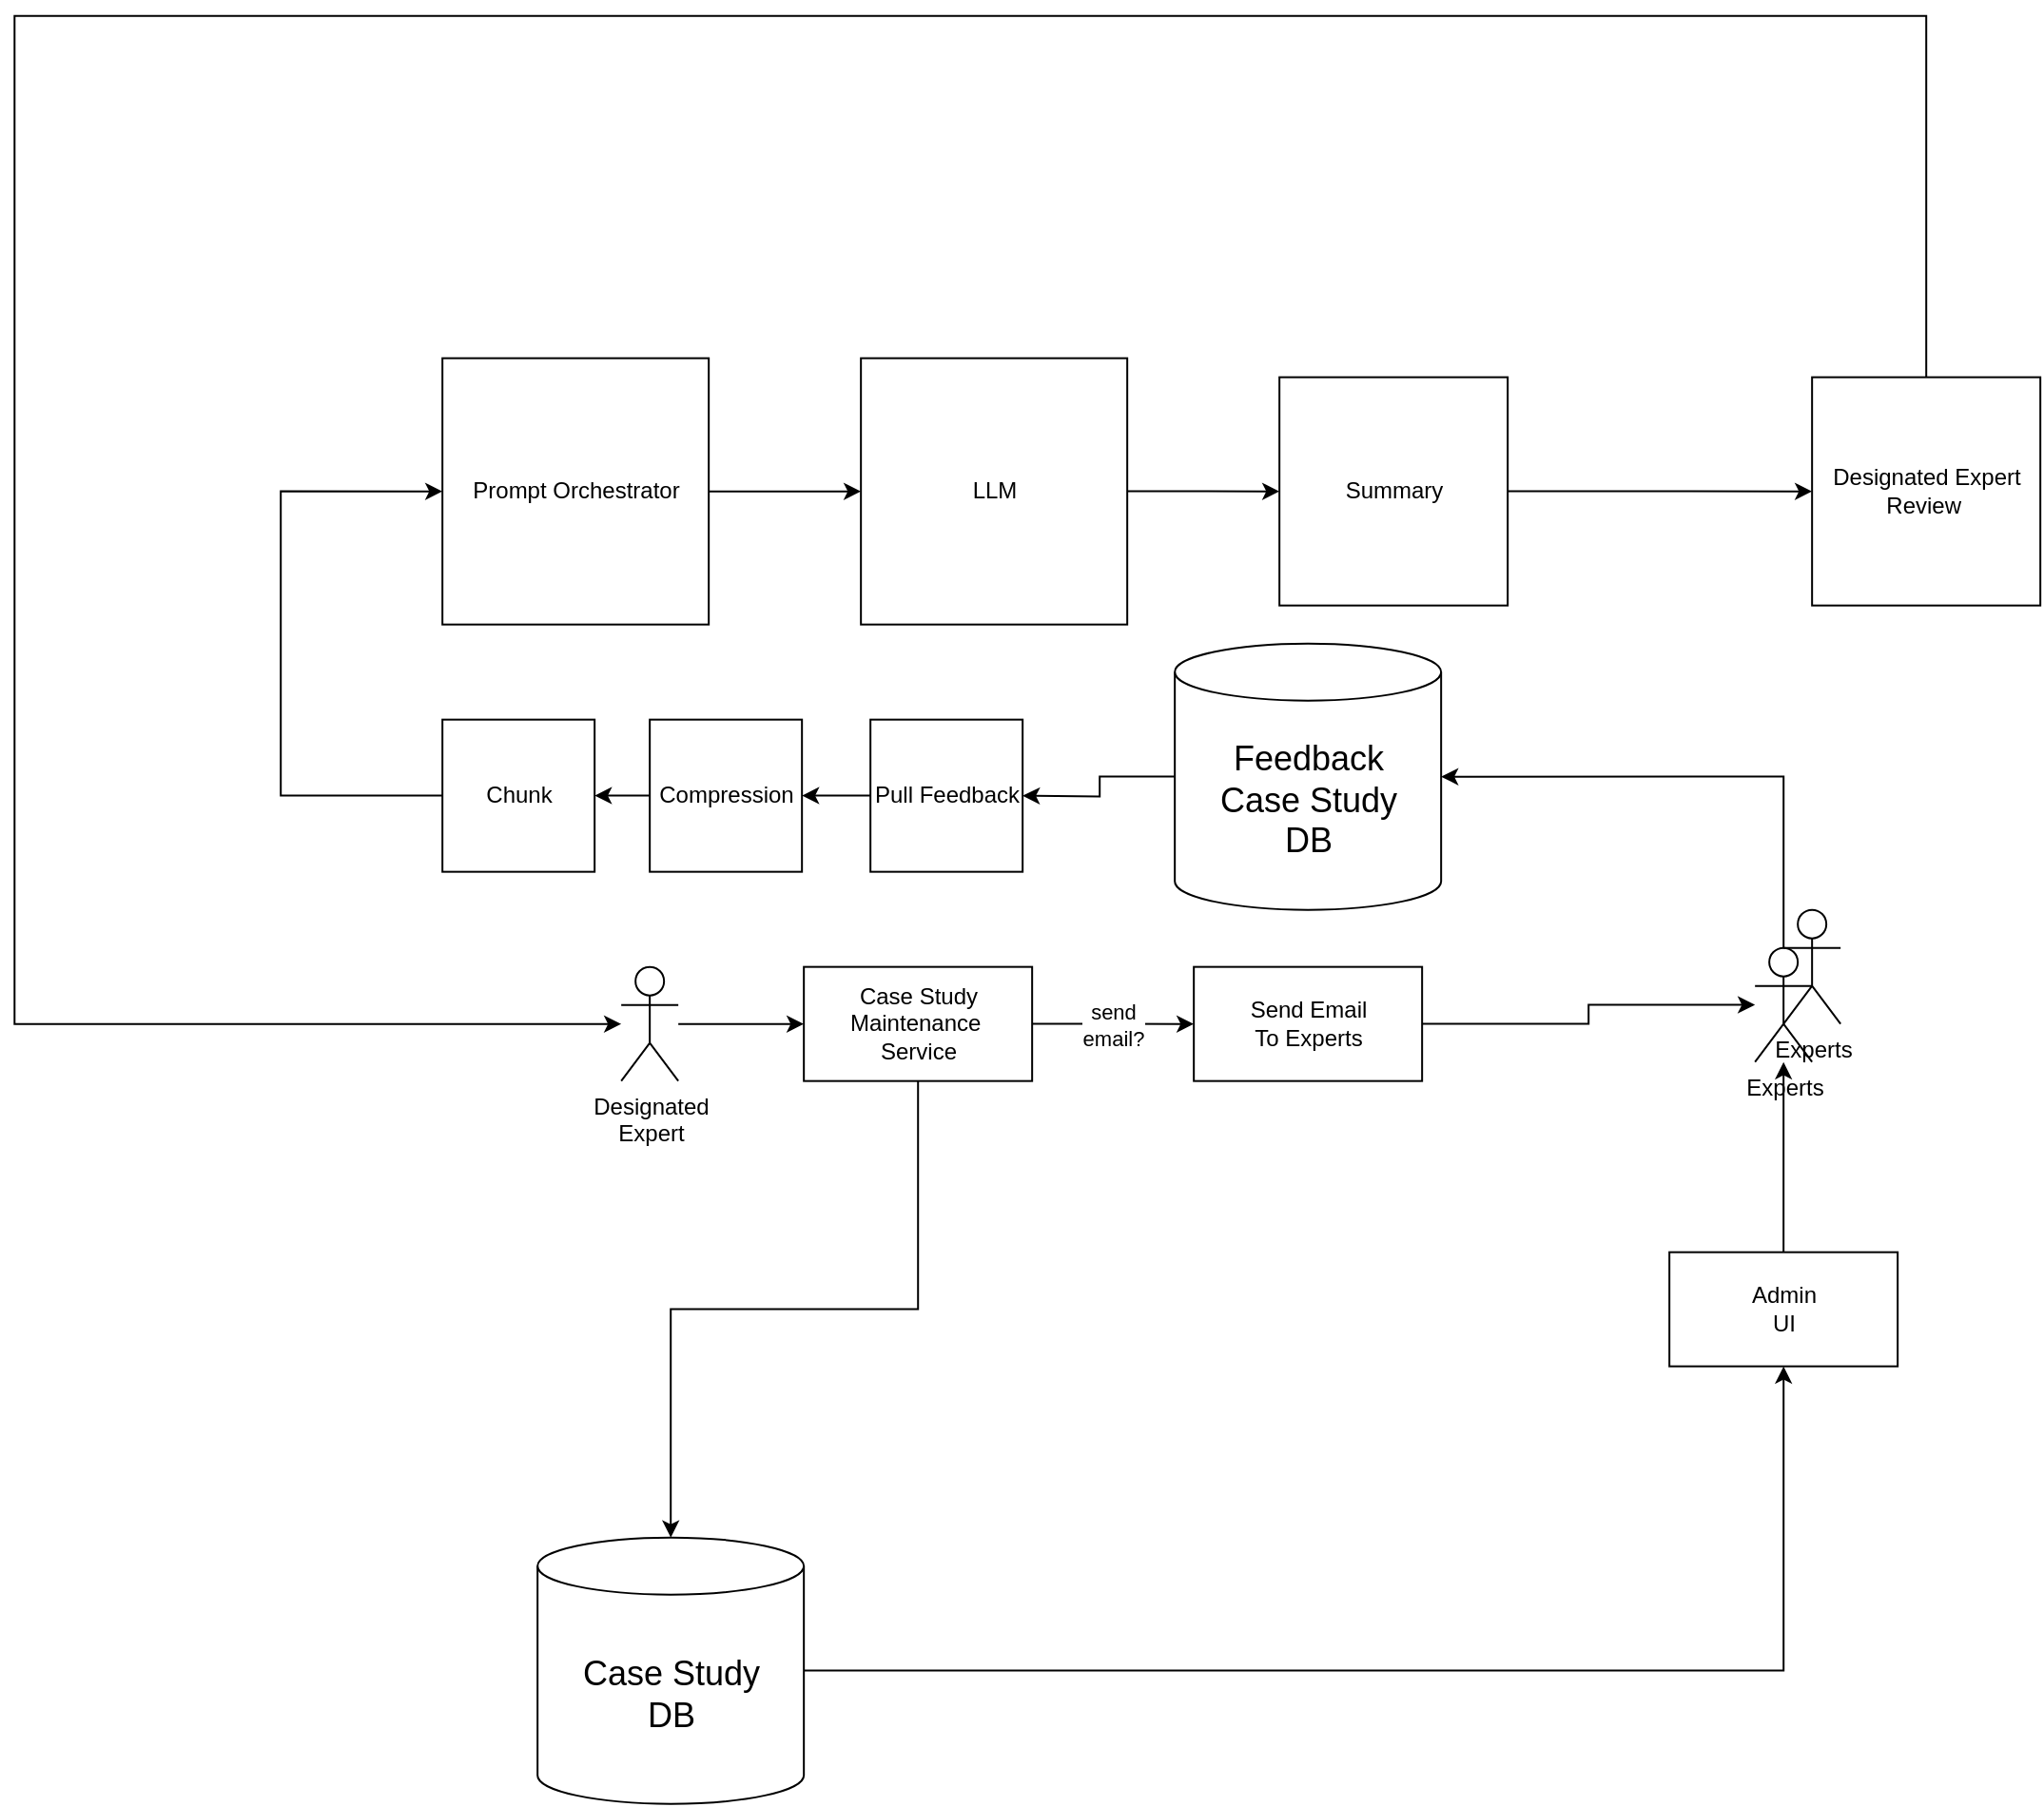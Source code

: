 <mxfile>
    <diagram id="wn6kk4p69XgS1Rjg7Bnc" name="Case Study Feedback">
        <mxGraphModel dx="6113" dy="1473" grid="1" gridSize="10" guides="1" tooltips="1" connect="1" arrows="1" fold="1" page="1" pageScale="1" pageWidth="850" pageHeight="1100" math="0" shadow="0">
            <root>
                <mxCell id="0"/>
                <mxCell id="1" parent="0"/>
                <mxCell id="112" value="&lt;div style=&quot;font-size: 18px;&quot;&gt;Case Study&lt;/div&gt;&lt;div style=&quot;font-size: 18px;&quot;&gt;DB&lt;/div&gt;" style="shape=cylinder3;whiteSpace=wrap;html=1;boundedLbl=1;backgroundOutline=1;size=15;" parent="1" vertex="1">
                    <mxGeometry x="344.58" y="3070.33" width="140" height="140" as="geometry"/>
                </mxCell>
                <mxCell id="113" value="Designated&lt;br&gt;Expert" style="shape=umlActor;verticalLabelPosition=bottom;verticalAlign=top;html=1;outlineConnect=0;" parent="1" vertex="1">
                    <mxGeometry x="388.58" y="2770.33" width="30" height="60" as="geometry"/>
                </mxCell>
                <mxCell id="114" style="edgeStyle=orthogonalEdgeStyle;rounded=0;orthogonalLoop=1;jettySize=auto;html=1;" parent="1" source="116" target="112" edge="1">
                    <mxGeometry relative="1" as="geometry"/>
                </mxCell>
                <mxCell id="115" value="send&lt;br&gt;email?" style="edgeStyle=orthogonalEdgeStyle;rounded=0;orthogonalLoop=1;jettySize=auto;html=1;entryX=0;entryY=0.5;entryDx=0;entryDy=0;" parent="1" source="116" edge="1">
                    <mxGeometry relative="1" as="geometry">
                        <mxPoint x="689.58" y="2800.33" as="targetPoint"/>
                    </mxGeometry>
                </mxCell>
                <mxCell id="116" value="Case Study&lt;br&gt;Maintenance&amp;nbsp;&lt;br&gt;Service" style="rounded=0;whiteSpace=wrap;html=1;" parent="1" vertex="1">
                    <mxGeometry x="484.58" y="2770.33" width="120" height="60" as="geometry"/>
                </mxCell>
                <mxCell id="117" style="edgeStyle=orthogonalEdgeStyle;rounded=0;orthogonalLoop=1;jettySize=auto;html=1;" parent="1" source="113" target="116" edge="1">
                    <mxGeometry relative="1" as="geometry"/>
                </mxCell>
                <mxCell id="118" value="Send Email&lt;br&gt;To Experts" style="rounded=0;whiteSpace=wrap;html=1;" parent="1" vertex="1">
                    <mxGeometry x="689.58" y="2770.33" width="120" height="60" as="geometry"/>
                </mxCell>
                <mxCell id="119" value="" style="group" parent="1" vertex="1" connectable="0">
                    <mxGeometry x="984.58" y="2740.33" width="45" height="80" as="geometry"/>
                </mxCell>
                <mxCell id="120" value="Experts" style="shape=umlActor;verticalLabelPosition=bottom;verticalAlign=top;html=1;outlineConnect=0;" parent="119" vertex="1">
                    <mxGeometry y="20" width="30" height="60" as="geometry"/>
                </mxCell>
                <mxCell id="121" value="Experts" style="shape=umlActor;verticalLabelPosition=bottom;verticalAlign=top;html=1;outlineConnect=0;" parent="119" vertex="1">
                    <mxGeometry x="15" width="30" height="60" as="geometry"/>
                </mxCell>
                <mxCell id="122" style="edgeStyle=orthogonalEdgeStyle;rounded=0;orthogonalLoop=1;jettySize=auto;html=1;" parent="1" source="118" target="120" edge="1">
                    <mxGeometry relative="1" as="geometry"/>
                </mxCell>
                <mxCell id="123" value="" style="edgeStyle=orthogonalEdgeStyle;rounded=0;orthogonalLoop=1;jettySize=auto;html=1;" parent="1" source="112" target="124" edge="1">
                    <mxGeometry relative="1" as="geometry">
                        <mxPoint x="484.58" y="3140.33" as="sourcePoint"/>
                        <mxPoint x="999.58" y="2820.33" as="targetPoint"/>
                        <Array as="points">
                            <mxPoint x="999.58" y="3140.33"/>
                        </Array>
                    </mxGeometry>
                </mxCell>
                <mxCell id="124" value="Admin&lt;br&gt;UI" style="rounded=0;whiteSpace=wrap;html=1;" parent="1" vertex="1">
                    <mxGeometry x="939.58" y="2920.33" width="120" height="60" as="geometry"/>
                </mxCell>
                <mxCell id="125" style="edgeStyle=orthogonalEdgeStyle;rounded=0;orthogonalLoop=1;jettySize=auto;html=1;" parent="1" source="124" target="120" edge="1">
                    <mxGeometry relative="1" as="geometry"/>
                </mxCell>
                <mxCell id="126" style="edgeStyle=orthogonalEdgeStyle;rounded=0;orthogonalLoop=1;jettySize=auto;html=1;entryX=1;entryY=0.5;entryDx=0;entryDy=0;" parent="1" source="127" edge="1">
                    <mxGeometry relative="1" as="geometry">
                        <mxPoint x="599.58" y="2680.33" as="targetPoint"/>
                    </mxGeometry>
                </mxCell>
                <mxCell id="127" value="&lt;div style=&quot;font-size: 18px;&quot;&gt;Feedback&lt;/div&gt;&lt;div style=&quot;font-size: 18px;&quot;&gt;Case Study&lt;/div&gt;&lt;div style=&quot;font-size: 18px;&quot;&gt;DB&lt;/div&gt;" style="shape=cylinder3;whiteSpace=wrap;html=1;boundedLbl=1;backgroundOutline=1;size=15;" parent="1" vertex="1">
                    <mxGeometry x="679.58" y="2600.33" width="140" height="140" as="geometry"/>
                </mxCell>
                <mxCell id="128" style="edgeStyle=orthogonalEdgeStyle;rounded=0;orthogonalLoop=1;jettySize=auto;html=1;entryX=1;entryY=0.5;entryDx=0;entryDy=0;entryPerimeter=0;" parent="1" source="120" target="127" edge="1">
                    <mxGeometry relative="1" as="geometry">
                        <Array as="points">
                            <mxPoint x="999.58" y="2670.33"/>
                        </Array>
                    </mxGeometry>
                </mxCell>
                <mxCell id="129" value="Pull Feedback" style="whiteSpace=wrap;html=1;aspect=fixed;" parent="1" vertex="1">
                    <mxGeometry x="519.58" y="2640.33" width="80" height="80" as="geometry"/>
                </mxCell>
                <mxCell id="130" value="Compression" style="whiteSpace=wrap;html=1;aspect=fixed;" parent="1" vertex="1">
                    <mxGeometry x="403.58" y="2640.33" width="80" height="80" as="geometry"/>
                </mxCell>
                <mxCell id="131" style="edgeStyle=orthogonalEdgeStyle;rounded=0;orthogonalLoop=1;jettySize=auto;html=1;" parent="1" source="129" target="130" edge="1">
                    <mxGeometry relative="1" as="geometry"/>
                </mxCell>
                <mxCell id="132" value="Chunk" style="whiteSpace=wrap;html=1;aspect=fixed;" parent="1" vertex="1">
                    <mxGeometry x="294.58" y="2640.33" width="80" height="80" as="geometry"/>
                </mxCell>
                <mxCell id="133" style="edgeStyle=orthogonalEdgeStyle;rounded=0;orthogonalLoop=1;jettySize=auto;html=1;" parent="1" source="130" target="132" edge="1">
                    <mxGeometry relative="1" as="geometry"/>
                </mxCell>
                <mxCell id="134" value="Prompt Orchestrator" style="whiteSpace=wrap;html=1;aspect=fixed;" parent="1" vertex="1">
                    <mxGeometry x="294.58" y="2450.33" width="140" height="140" as="geometry"/>
                </mxCell>
                <mxCell id="135" style="edgeStyle=orthogonalEdgeStyle;rounded=0;orthogonalLoop=1;jettySize=auto;html=1;entryX=0;entryY=0.5;entryDx=0;entryDy=0;" parent="1" source="132" target="134" edge="1">
                    <mxGeometry relative="1" as="geometry">
                        <Array as="points">
                            <mxPoint x="209.58" y="2680.33"/>
                            <mxPoint x="209.58" y="2520.33"/>
                        </Array>
                    </mxGeometry>
                </mxCell>
                <mxCell id="136" style="edgeStyle=orthogonalEdgeStyle;rounded=0;orthogonalLoop=1;jettySize=auto;html=1;" parent="1" source="137" edge="1">
                    <mxGeometry relative="1" as="geometry">
                        <mxPoint x="734.58" y="2520.33" as="targetPoint"/>
                    </mxGeometry>
                </mxCell>
                <mxCell id="137" value="LLM" style="whiteSpace=wrap;html=1;aspect=fixed;" parent="1" vertex="1">
                    <mxGeometry x="514.58" y="2450.33" width="140" height="140" as="geometry"/>
                </mxCell>
                <mxCell id="138" value="" style="edgeStyle=orthogonalEdgeStyle;rounded=0;orthogonalLoop=1;jettySize=auto;html=1;" parent="1" source="134" target="137" edge="1">
                    <mxGeometry relative="1" as="geometry"/>
                </mxCell>
                <mxCell id="139" style="edgeStyle=orthogonalEdgeStyle;rounded=0;orthogonalLoop=1;jettySize=auto;html=1;" parent="1" source="140" edge="1">
                    <mxGeometry relative="1" as="geometry">
                        <mxPoint x="1014.58" y="2520.33" as="targetPoint"/>
                    </mxGeometry>
                </mxCell>
                <mxCell id="140" value="Summary" style="whiteSpace=wrap;html=1;aspect=fixed;" parent="1" vertex="1">
                    <mxGeometry x="734.58" y="2460.33" width="120" height="120" as="geometry"/>
                </mxCell>
                <mxCell id="141" style="edgeStyle=orthogonalEdgeStyle;rounded=0;orthogonalLoop=1;jettySize=auto;html=1;" parent="1" source="142" target="113" edge="1">
                    <mxGeometry relative="1" as="geometry">
                        <Array as="points">
                            <mxPoint x="1074.67" y="2270.33"/>
                            <mxPoint x="69.67" y="2270.33"/>
                            <mxPoint x="69.67" y="2800.33"/>
                        </Array>
                    </mxGeometry>
                </mxCell>
                <mxCell id="142" value="Designated Expert Review&amp;nbsp;" style="whiteSpace=wrap;html=1;aspect=fixed;" parent="1" vertex="1">
                    <mxGeometry x="1014.58" y="2460.33" width="120" height="120" as="geometry"/>
                </mxCell>
            </root>
        </mxGraphModel>
    </diagram>
</mxfile>